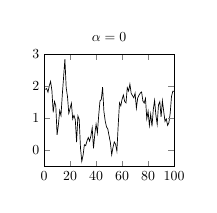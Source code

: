 \begin{tikzpicture}[scale=.5]

% defining custom colors
\definecolor{mycolor1}{rgb}{0,0.5,0}
\definecolor{mycolor2}{rgb}{0,0.75,0.75}

\begin{axis}[%
name=main plot,%
axis on top,%
width=1.3in,%
scale only axis,%
title={$\alpha=0$},%
xmin=0, xmax=100,%
ymin=-0.5, ymax=3%
]
\addplot [%
color=black,%
solid,%
line width=0.5pt%
] coordinates{
 (1,1.91) (2,1.931) (3,1.82) (4,2.019) (5,2.156) (6,1.871) (7,1.192) (8,1.527) (9,1.394) (10,0.49) (11,0.803) (12,1.247) (13,1.091) (14,1.738) (15,2.287) (16,2.849) (17,1.961) (18,1.682) (19,1.158) (20,1.314) (21,1.478) (22,0.985) (23,1.096) (24,0.962) (25,0.259) (26,1.08) (27,0.967) (28,0.08) (29,-0.336) (30,-0.143) (31,0.179) (32,0.153) (33,0.3) (34,0.405) (35,0.293) (36,0.453) (37,0.709) (38,0.068) (39,0.511) (40,0.822) (41,0.549) (42,1.094) (43,1.551) (44,1.59) (45,1.977) (46,1.222) (47,0.926) (48,0.737) (49,0.673) (50,0.455) (51,0.247) (52,-0.134) (53,0.1) (54,0.266) (55,0.194) (56,-0.019) (57,0.781) (58,1.486) (59,1.393) (60,1.602) (61,1.73) (62,1.53) (63,1.486) (64,1.963) (65,1.857) (66,2.075) (67,1.783) (68,1.713) (69,1.645) (70,1.786) (71,1.323) (72,1.639) (73,1.726) (74,1.793) (75,1.828) (76,1.543) (77,1.481) (78,1.624) (79,0.99) (80,1.222) (81,0.783) (82,1.135) (83,0.755) (84,1.278) (85,1.566) (86,1.103) (87,0.817) (88,1.424) (89,1.523) (90,1.048) (91,1.553) (92,1.227) (93,0.909) (94,0.986) (95,0.785) (96,0.87) (97,1.161) (98,1.684) (99,1.85) (100,1.848)
};

\end{axis}

\end{tikzpicture}
